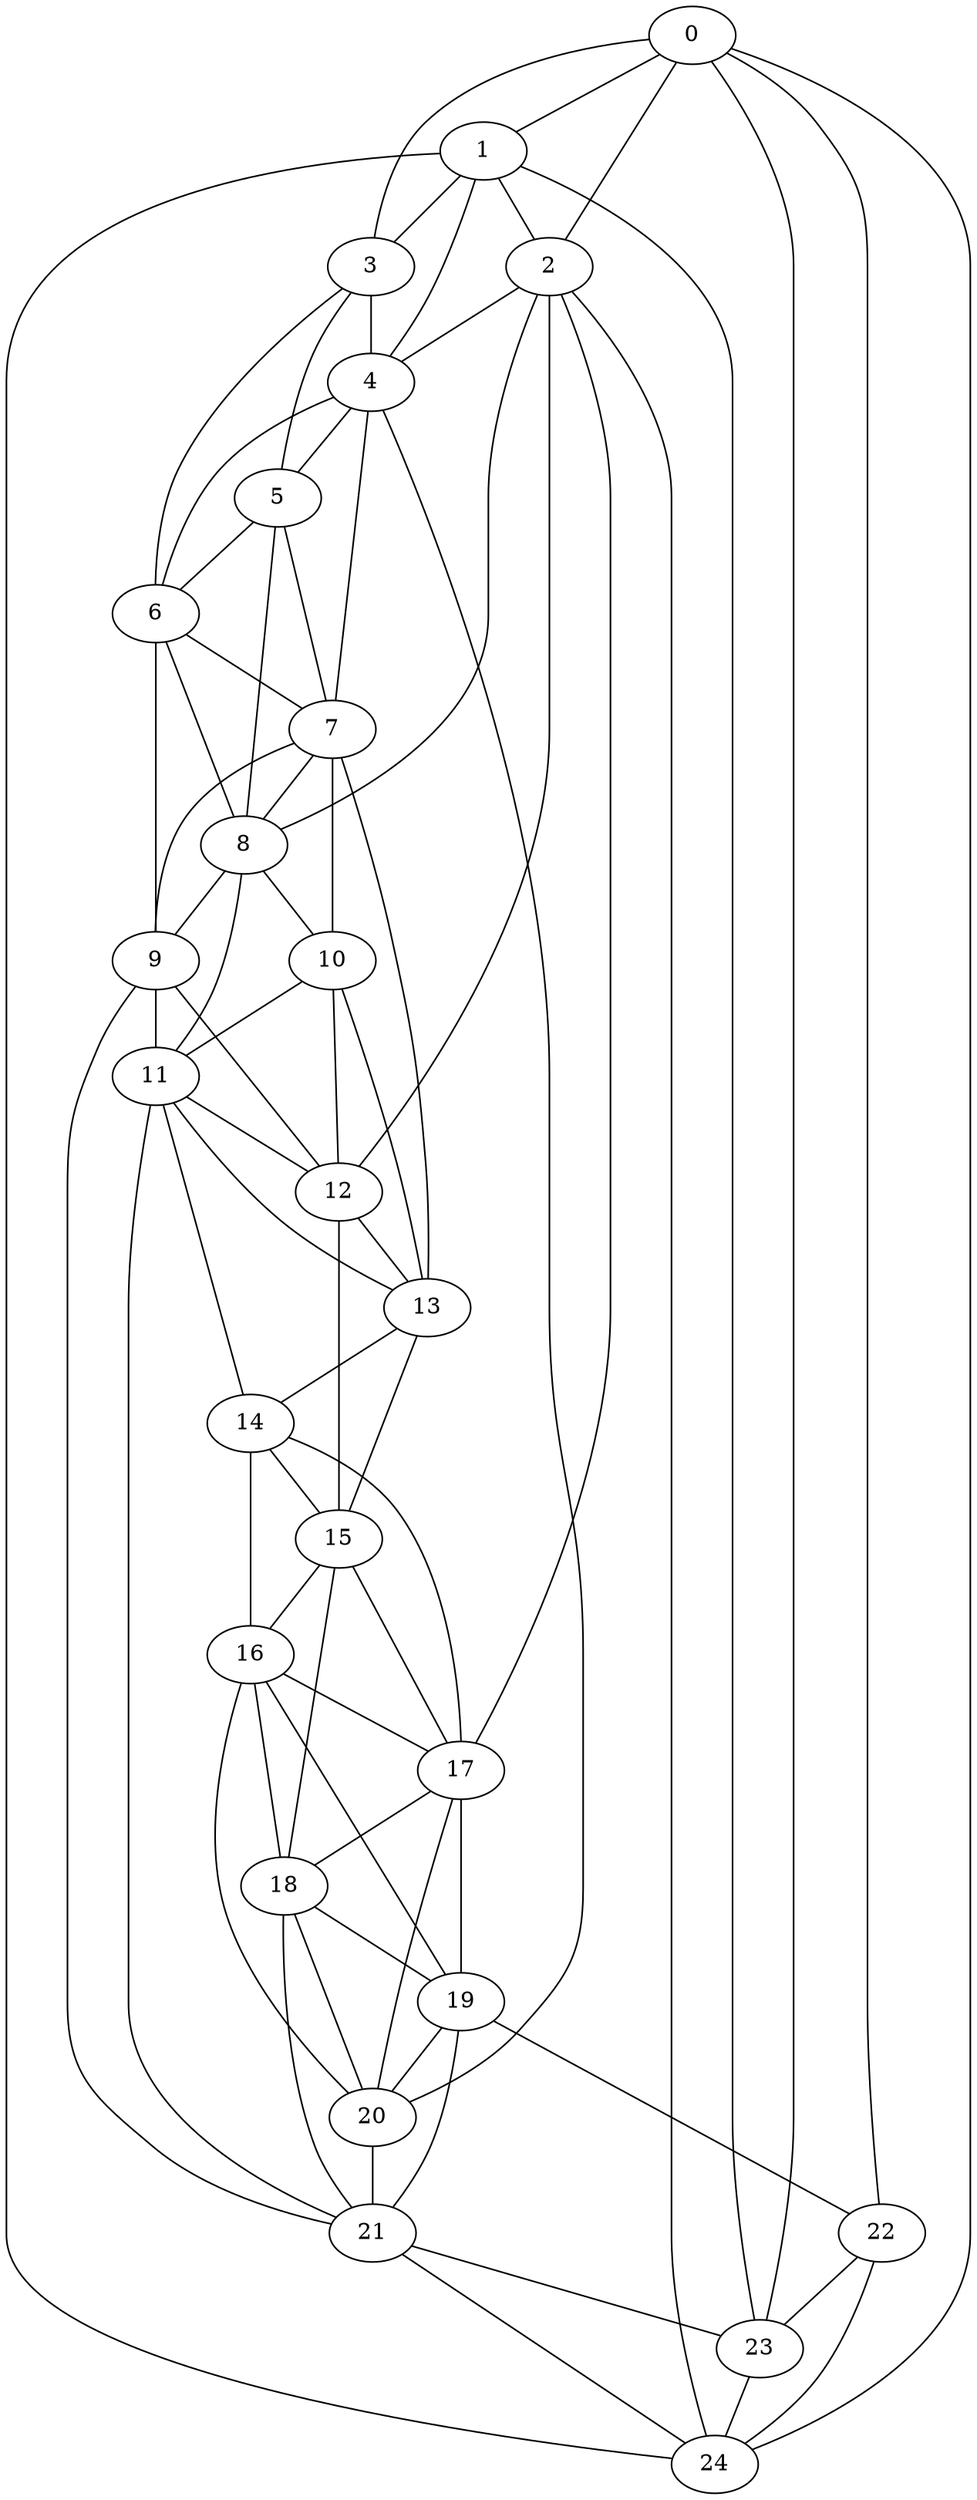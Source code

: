 strict graph "watts_strogatz_graph(25,6,0.1)" {
0;
1;
2;
3;
4;
5;
6;
7;
8;
9;
10;
11;
12;
13;
14;
15;
16;
17;
18;
19;
20;
21;
22;
23;
24;
0 -- 1  [is_available=True, prob="0.377353197023"];
0 -- 2  [is_available=True, prob="0.170550127477"];
0 -- 3  [is_available=True, prob="0.7405698333"];
0 -- 22  [is_available=True, prob="0.963042734993"];
0 -- 23  [is_available=True, prob="1.0"];
0 -- 24  [is_available=True, prob="0.63325290835"];
1 -- 2  [is_available=True, prob="0.970351344408"];
1 -- 3  [is_available=True, prob="0.748455032752"];
1 -- 4  [is_available=True, prob="1.0"];
1 -- 23  [is_available=True, prob="0.915047626146"];
1 -- 24  [is_available=True, prob="1.0"];
2 -- 4  [is_available=True, prob="1.0"];
2 -- 8  [is_available=True, prob="1.0"];
2 -- 12  [is_available=True, prob="0.270823896975"];
2 -- 17  [is_available=True, prob="0.319848353016"];
2 -- 24  [is_available=True, prob="0.0319276781269"];
3 -- 4  [is_available=True, prob="1.0"];
3 -- 5  [is_available=True, prob="1.0"];
3 -- 6  [is_available=True, prob="1.0"];
4 -- 5  [is_available=True, prob="0.633894975842"];
4 -- 6  [is_available=True, prob="1.0"];
4 -- 7  [is_available=True, prob="0.219139749579"];
4 -- 20  [is_available=True, prob="0.86769661708"];
5 -- 6  [is_available=True, prob="0.761172905918"];
5 -- 7  [is_available=True, prob="1.0"];
5 -- 8  [is_available=True, prob="1.0"];
6 -- 7  [is_available=True, prob="1.0"];
6 -- 8  [is_available=True, prob="1.0"];
6 -- 9  [is_available=True, prob="0.550603041446"];
7 -- 8  [is_available=True, prob="1.0"];
7 -- 9  [is_available=True, prob="0.484767668695"];
7 -- 10  [is_available=True, prob="0.896297802185"];
7 -- 13  [is_available=True, prob="0.454187488757"];
8 -- 9  [is_available=True, prob="1.0"];
8 -- 10  [is_available=True, prob="0.251684809186"];
8 -- 11  [is_available=True, prob="1.0"];
9 -- 11  [is_available=True, prob="0.962284138166"];
9 -- 12  [is_available=True, prob="0.641323175716"];
9 -- 21  [is_available=True, prob="0.778495602951"];
10 -- 11  [is_available=True, prob="0.538800280515"];
10 -- 12  [is_available=True, prob="1.0"];
10 -- 13  [is_available=True, prob="1.0"];
11 -- 12  [is_available=True, prob="0.193738609122"];
11 -- 13  [is_available=True, prob="1.0"];
11 -- 14  [is_available=True, prob="0.627370520579"];
11 -- 21  [is_available=True, prob="0.74208267275"];
12 -- 13  [is_available=True, prob="0.169164216482"];
12 -- 15  [is_available=True, prob="0.31723394954"];
13 -- 14  [is_available=True, prob="1.0"];
13 -- 15  [is_available=True, prob="0.246570995059"];
14 -- 15  [is_available=True, prob="1.0"];
14 -- 16  [is_available=True, prob="0.0502581217566"];
14 -- 17  [is_available=True, prob="0.62809745209"];
15 -- 16  [is_available=True, prob="1.0"];
15 -- 17  [is_available=True, prob="0.99138676382"];
15 -- 18  [is_available=True, prob="0.33399811224"];
16 -- 17  [is_available=True, prob="0.721123328885"];
16 -- 18  [is_available=True, prob="0.75556049273"];
16 -- 19  [is_available=True, prob="0.00484555365765"];
16 -- 20  [is_available=True, prob="0.454035002471"];
17 -- 18  [is_available=True, prob="0.50277657438"];
17 -- 19  [is_available=True, prob="0.41958990499"];
17 -- 20  [is_available=True, prob="1.0"];
18 -- 19  [is_available=True, prob="0.745524387013"];
18 -- 20  [is_available=True, prob="1.0"];
18 -- 21  [is_available=True, prob="1.0"];
19 -- 20  [is_available=True, prob="0.459456705361"];
19 -- 21  [is_available=True, prob="0.922379138309"];
19 -- 22  [is_available=True, prob="0.976761787787"];
20 -- 21  [is_available=True, prob="0.464458366034"];
21 -- 23  [is_available=True, prob="0.0389428143564"];
21 -- 24  [is_available=True, prob="0.800023144732"];
22 -- 23  [is_available=True, prob="1.0"];
22 -- 24  [is_available=True, prob="0.178553451177"];
23 -- 24  [is_available=True, prob="0.366398153075"];
}
